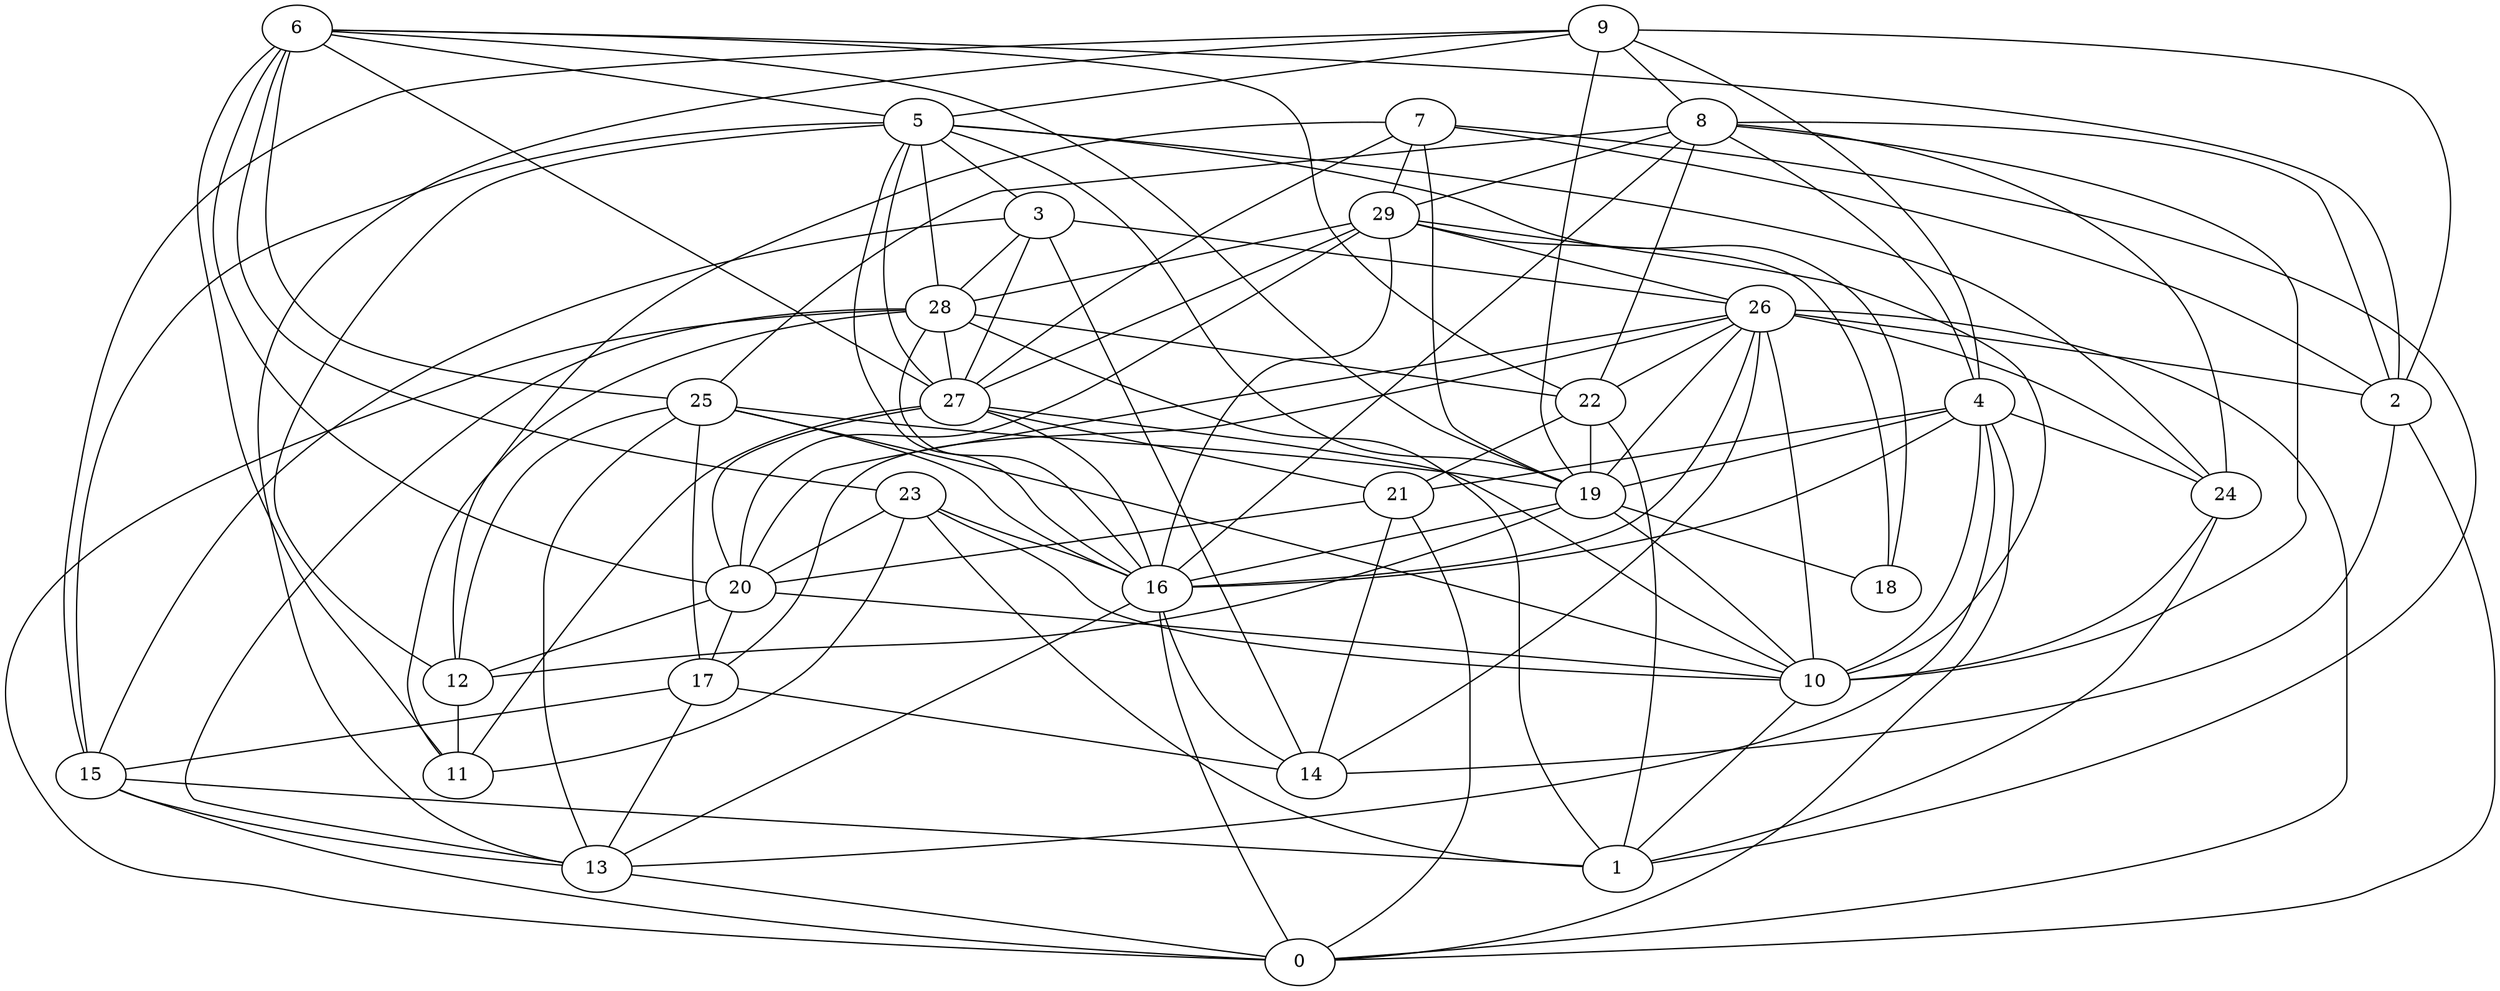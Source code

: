 digraph GG_graph {

subgraph G_graph {
edge [color = black]
"20" -> "17" [dir = none]
"24" -> "1" [dir = none]
"24" -> "10" [dir = none]
"16" -> "13" [dir = none]
"16" -> "0" [dir = none]
"4" -> "10" [dir = none]
"4" -> "21" [dir = none]
"4" -> "24" [dir = none]
"4" -> "16" [dir = none]
"4" -> "19" [dir = none]
"9" -> "13" [dir = none]
"9" -> "15" [dir = none]
"9" -> "5" [dir = none]
"9" -> "8" [dir = none]
"9" -> "4" [dir = none]
"22" -> "21" [dir = none]
"27" -> "11" [dir = none]
"27" -> "21" [dir = none]
"27" -> "20" [dir = none]
"27" -> "16" [dir = none]
"27" -> "10" [dir = none]
"19" -> "10" [dir = none]
"19" -> "16" [dir = none]
"19" -> "18" [dir = none]
"3" -> "26" [dir = none]
"3" -> "27" [dir = none]
"6" -> "23" [dir = none]
"6" -> "2" [dir = none]
"6" -> "19" [dir = none]
"6" -> "27" [dir = none]
"6" -> "5" [dir = none]
"26" -> "10" [dir = none]
"26" -> "0" [dir = none]
"26" -> "16" [dir = none]
"26" -> "19" [dir = none]
"26" -> "2" [dir = none]
"26" -> "17" [dir = none]
"26" -> "14" [dir = none]
"26" -> "20" [dir = none]
"10" -> "1" [dir = none]
"7" -> "1" [dir = none]
"7" -> "29" [dir = none]
"7" -> "12" [dir = none]
"7" -> "2" [dir = none]
"28" -> "27" [dir = none]
"28" -> "0" [dir = none]
"28" -> "16" [dir = none]
"28" -> "11" [dir = none]
"28" -> "22" [dir = none]
"17" -> "14" [dir = none]
"5" -> "18" [dir = none]
"5" -> "3" [dir = none]
"5" -> "24" [dir = none]
"5" -> "19" [dir = none]
"5" -> "15" [dir = none]
"5" -> "27" [dir = none]
"5" -> "28" [dir = none]
"5" -> "12" [dir = none]
"12" -> "11" [dir = none]
"21" -> "20" [dir = none]
"21" -> "0" [dir = none]
"23" -> "16" [dir = none]
"23" -> "11" [dir = none]
"23" -> "10" [dir = none]
"23" -> "1" [dir = none]
"29" -> "20" [dir = none]
"29" -> "10" [dir = none]
"29" -> "18" [dir = none]
"29" -> "27" [dir = none]
"29" -> "28" [dir = none]
"29" -> "16" [dir = none]
"29" -> "26" [dir = none]
"15" -> "1" [dir = none]
"13" -> "0" [dir = none]
"8" -> "16" [dir = none]
"8" -> "24" [dir = none]
"8" -> "2" [dir = none]
"8" -> "22" [dir = none]
"8" -> "25" [dir = none]
"8" -> "29" [dir = none]
"25" -> "19" [dir = none]
"25" -> "12" [dir = none]
"25" -> "17" [dir = none]
"25" -> "16" [dir = none]
"25" -> "10" [dir = none]
"2" -> "0" [dir = none]
"2" -> "14" [dir = none]
"22" -> "1" [dir = none]
"3" -> "15" [dir = none]
"7" -> "19" [dir = none]
"26" -> "24" [dir = none]
"5" -> "16" [dir = none]
"25" -> "13" [dir = none]
"28" -> "13" [dir = none]
"15" -> "0" [dir = none]
"7" -> "27" [dir = none]
"28" -> "1" [dir = none]
"21" -> "14" [dir = none]
"6" -> "22" [dir = none]
"15" -> "13" [dir = none]
"20" -> "10" [dir = none]
"3" -> "14" [dir = none]
"17" -> "15" [dir = none]
"4" -> "0" [dir = none]
"22" -> "19" [dir = none]
"20" -> "12" [dir = none]
"9" -> "2" [dir = none]
"16" -> "14" [dir = none]
"23" -> "20" [dir = none]
"4" -> "13" [dir = none]
"6" -> "25" [dir = none]
"6" -> "11" [dir = none]
"3" -> "28" [dir = none]
"9" -> "19" [dir = none]
"26" -> "22" [dir = none]
"8" -> "10" [dir = none]
"17" -> "13" [dir = none]
"19" -> "12" [dir = none]
"6" -> "20" [dir = none]
"8" -> "4" [dir = none]
}

}
